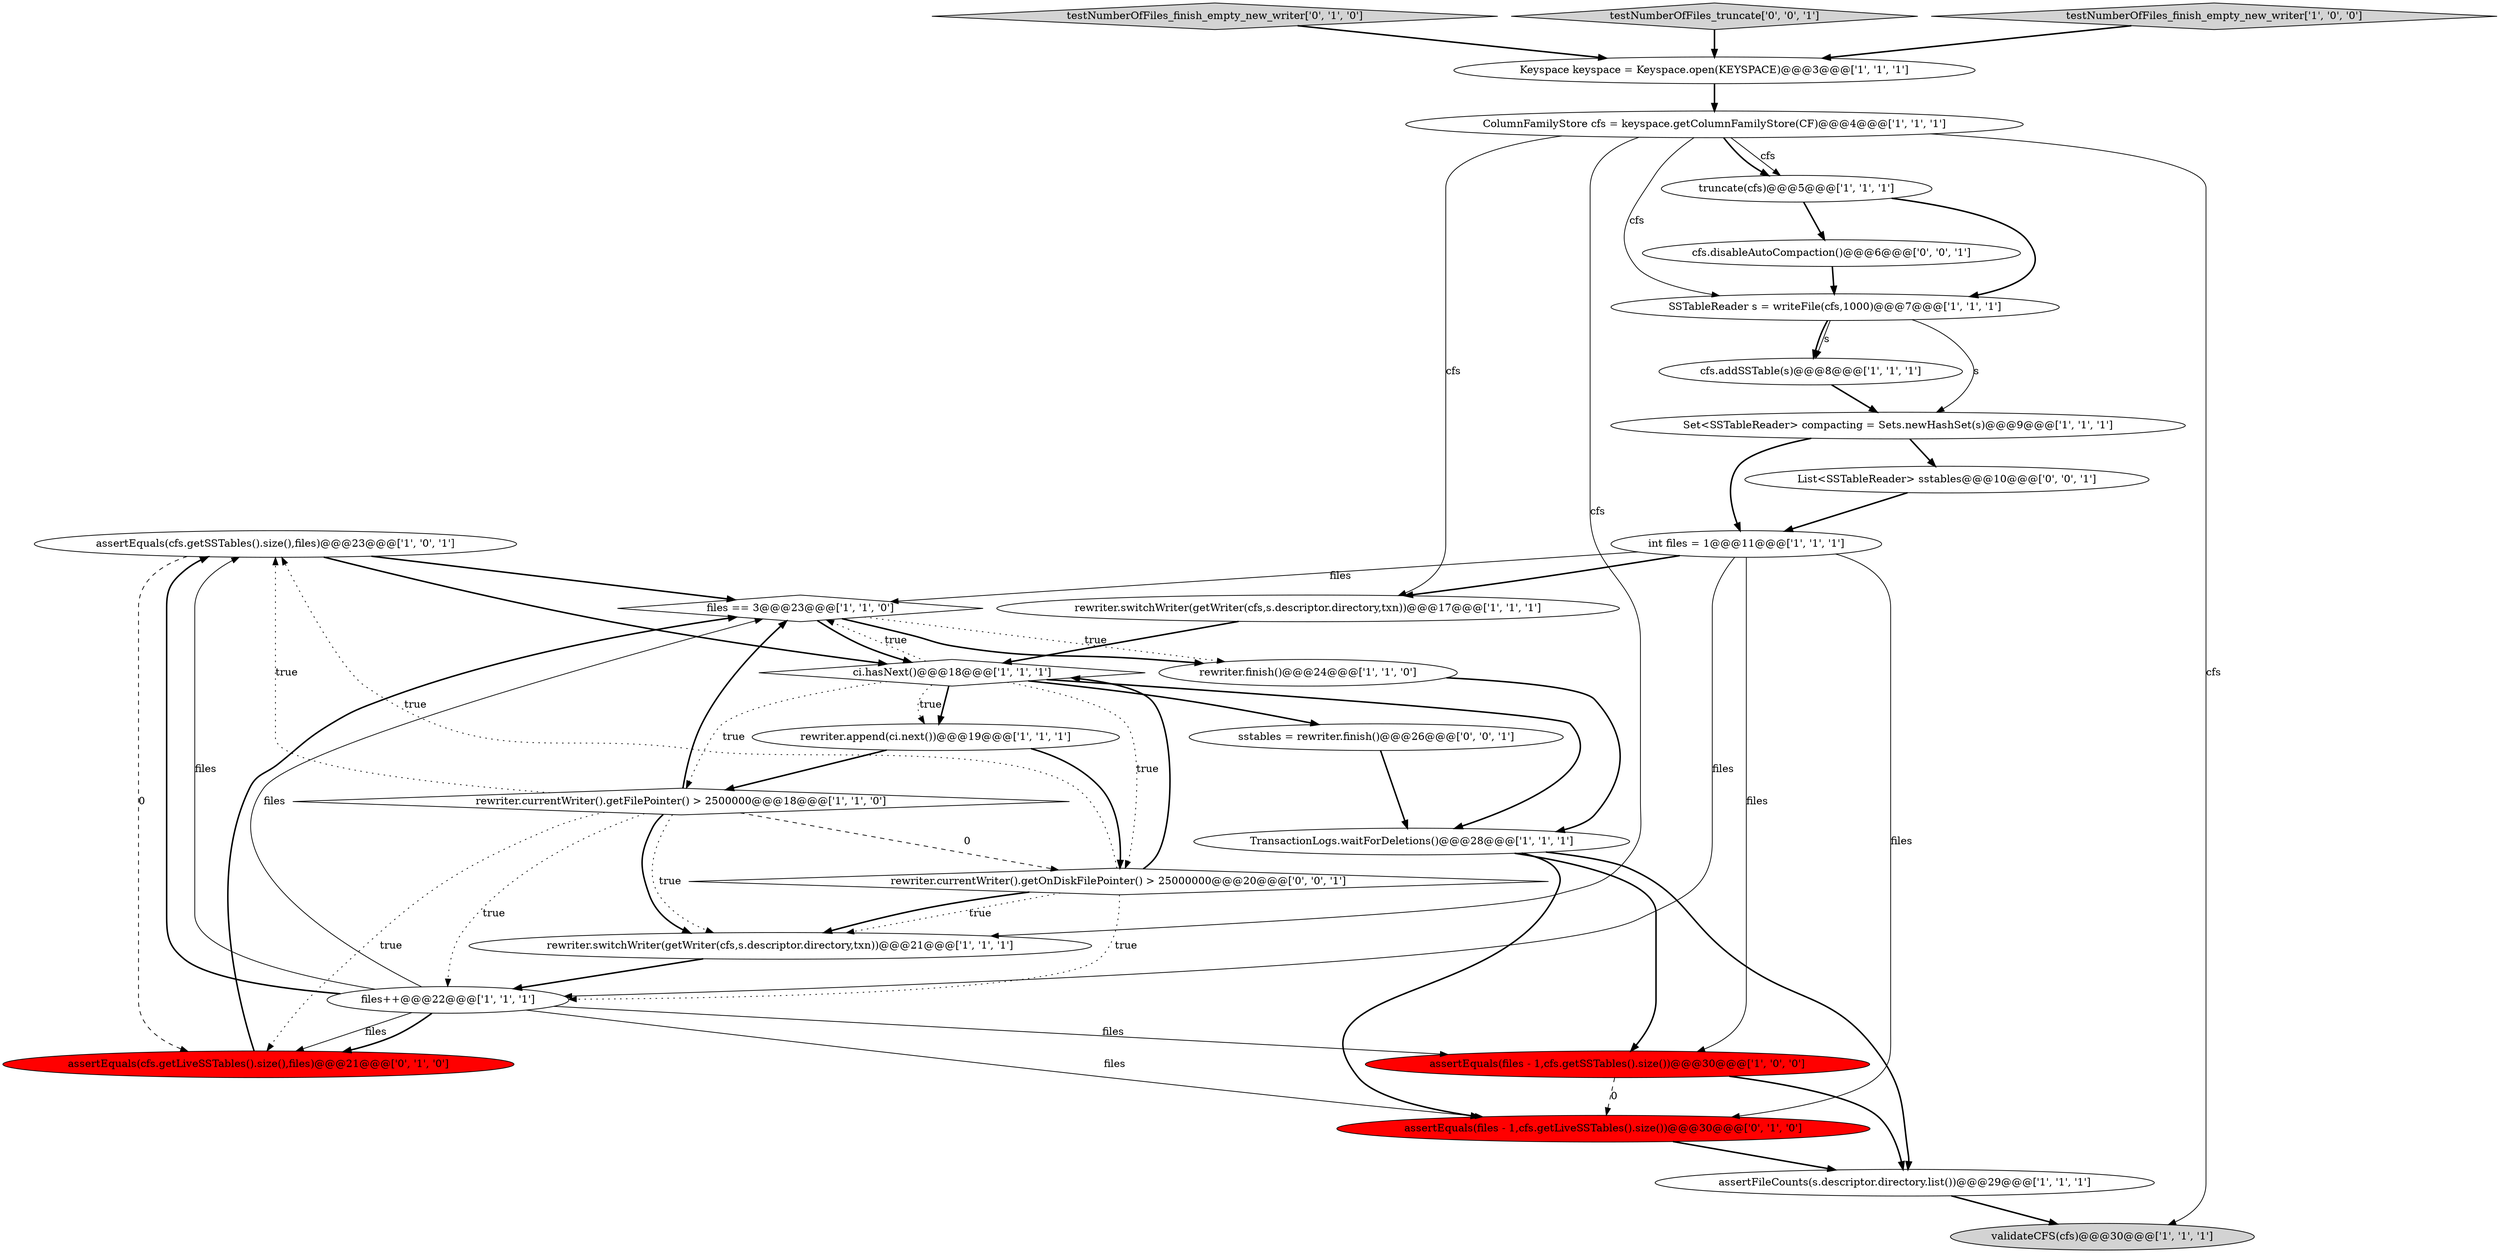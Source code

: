 digraph {
1 [style = filled, label = "assertEquals(cfs.getSSTables().size(),files)@@@23@@@['1', '0', '1']", fillcolor = white, shape = ellipse image = "AAA0AAABBB1BBB"];
7 [style = filled, label = "assertFileCounts(s.descriptor.directory.list())@@@29@@@['1', '1', '1']", fillcolor = white, shape = ellipse image = "AAA0AAABBB1BBB"];
14 [style = filled, label = "Keyspace keyspace = Keyspace.open(KEYSPACE)@@@3@@@['1', '1', '1']", fillcolor = white, shape = ellipse image = "AAA0AAABBB1BBB"];
18 [style = filled, label = "SSTableReader s = writeFile(cfs,1000)@@@7@@@['1', '1', '1']", fillcolor = white, shape = ellipse image = "AAA0AAABBB1BBB"];
8 [style = filled, label = "validateCFS(cfs)@@@30@@@['1', '1', '1']", fillcolor = lightgray, shape = ellipse image = "AAA0AAABBB1BBB"];
6 [style = filled, label = "files == 3@@@23@@@['1', '1', '0']", fillcolor = white, shape = diamond image = "AAA0AAABBB1BBB"];
12 [style = filled, label = "truncate(cfs)@@@5@@@['1', '1', '1']", fillcolor = white, shape = ellipse image = "AAA0AAABBB1BBB"];
5 [style = filled, label = "ci.hasNext()@@@18@@@['1', '1', '1']", fillcolor = white, shape = diamond image = "AAA0AAABBB1BBB"];
21 [style = filled, label = "testNumberOfFiles_finish_empty_new_writer['0', '1', '0']", fillcolor = lightgray, shape = diamond image = "AAA0AAABBB2BBB"];
4 [style = filled, label = "assertEquals(files - 1,cfs.getSSTables().size())@@@30@@@['1', '0', '0']", fillcolor = red, shape = ellipse image = "AAA1AAABBB1BBB"];
0 [style = filled, label = "int files = 1@@@11@@@['1', '1', '1']", fillcolor = white, shape = ellipse image = "AAA0AAABBB1BBB"];
17 [style = filled, label = "files++@@@22@@@['1', '1', '1']", fillcolor = white, shape = ellipse image = "AAA0AAABBB1BBB"];
11 [style = filled, label = "rewriter.append(ci.next())@@@19@@@['1', '1', '1']", fillcolor = white, shape = ellipse image = "AAA0AAABBB1BBB"];
9 [style = filled, label = "ColumnFamilyStore cfs = keyspace.getColumnFamilyStore(CF)@@@4@@@['1', '1', '1']", fillcolor = white, shape = ellipse image = "AAA0AAABBB1BBB"];
19 [style = filled, label = "rewriter.switchWriter(getWriter(cfs,s.descriptor.directory,txn))@@@21@@@['1', '1', '1']", fillcolor = white, shape = ellipse image = "AAA0AAABBB1BBB"];
27 [style = filled, label = "List<SSTableReader> sstables@@@10@@@['0', '0', '1']", fillcolor = white, shape = ellipse image = "AAA0AAABBB3BBB"];
28 [style = filled, label = "sstables = rewriter.finish()@@@26@@@['0', '0', '1']", fillcolor = white, shape = ellipse image = "AAA0AAABBB3BBB"];
25 [style = filled, label = "testNumberOfFiles_truncate['0', '0', '1']", fillcolor = lightgray, shape = diamond image = "AAA0AAABBB3BBB"];
26 [style = filled, label = "rewriter.currentWriter().getOnDiskFilePointer() > 25000000@@@20@@@['0', '0', '1']", fillcolor = white, shape = diamond image = "AAA0AAABBB3BBB"];
15 [style = filled, label = "testNumberOfFiles_finish_empty_new_writer['1', '0', '0']", fillcolor = lightgray, shape = diamond image = "AAA0AAABBB1BBB"];
10 [style = filled, label = "rewriter.switchWriter(getWriter(cfs,s.descriptor.directory,txn))@@@17@@@['1', '1', '1']", fillcolor = white, shape = ellipse image = "AAA0AAABBB1BBB"];
23 [style = filled, label = "assertEquals(files - 1,cfs.getLiveSSTables().size())@@@30@@@['0', '1', '0']", fillcolor = red, shape = ellipse image = "AAA1AAABBB2BBB"];
20 [style = filled, label = "cfs.addSSTable(s)@@@8@@@['1', '1', '1']", fillcolor = white, shape = ellipse image = "AAA0AAABBB1BBB"];
16 [style = filled, label = "rewriter.currentWriter().getFilePointer() > 2500000@@@18@@@['1', '1', '0']", fillcolor = white, shape = diamond image = "AAA0AAABBB1BBB"];
3 [style = filled, label = "rewriter.finish()@@@24@@@['1', '1', '0']", fillcolor = white, shape = ellipse image = "AAA0AAABBB1BBB"];
13 [style = filled, label = "TransactionLogs.waitForDeletions()@@@28@@@['1', '1', '1']", fillcolor = white, shape = ellipse image = "AAA0AAABBB1BBB"];
24 [style = filled, label = "cfs.disableAutoCompaction()@@@6@@@['0', '0', '1']", fillcolor = white, shape = ellipse image = "AAA0AAABBB3BBB"];
22 [style = filled, label = "assertEquals(cfs.getLiveSSTables().size(),files)@@@21@@@['0', '1', '0']", fillcolor = red, shape = ellipse image = "AAA1AAABBB2BBB"];
2 [style = filled, label = "Set<SSTableReader> compacting = Sets.newHashSet(s)@@@9@@@['1', '1', '1']", fillcolor = white, shape = ellipse image = "AAA0AAABBB1BBB"];
1->5 [style = bold, label=""];
18->20 [style = solid, label="s"];
11->16 [style = bold, label=""];
6->3 [style = bold, label=""];
16->19 [style = dotted, label="true"];
17->1 [style = bold, label=""];
15->14 [style = bold, label=""];
27->0 [style = bold, label=""];
17->23 [style = solid, label="files"];
26->5 [style = bold, label=""];
16->6 [style = bold, label=""];
17->6 [style = solid, label="files"];
16->17 [style = dotted, label="true"];
9->12 [style = solid, label="cfs"];
17->22 [style = solid, label="files"];
5->6 [style = dotted, label="true"];
0->4 [style = solid, label="files"];
28->13 [style = bold, label=""];
26->19 [style = dotted, label="true"];
19->17 [style = bold, label=""];
25->14 [style = bold, label=""];
12->24 [style = bold, label=""];
16->22 [style = dotted, label="true"];
16->19 [style = bold, label=""];
7->8 [style = bold, label=""];
17->22 [style = bold, label=""];
24->18 [style = bold, label=""];
5->28 [style = bold, label=""];
26->19 [style = bold, label=""];
18->2 [style = solid, label="s"];
17->1 [style = solid, label="files"];
4->7 [style = bold, label=""];
9->8 [style = solid, label="cfs"];
1->22 [style = dashed, label="0"];
20->2 [style = bold, label=""];
16->26 [style = dashed, label="0"];
11->26 [style = bold, label=""];
6->5 [style = bold, label=""];
18->20 [style = bold, label=""];
0->10 [style = bold, label=""];
2->0 [style = bold, label=""];
1->6 [style = bold, label=""];
5->11 [style = dotted, label="true"];
10->5 [style = bold, label=""];
0->6 [style = solid, label="files"];
16->1 [style = dotted, label="true"];
13->7 [style = bold, label=""];
26->17 [style = dotted, label="true"];
5->13 [style = bold, label=""];
26->1 [style = dotted, label="true"];
12->18 [style = bold, label=""];
5->16 [style = dotted, label="true"];
13->23 [style = bold, label=""];
3->13 [style = bold, label=""];
2->27 [style = bold, label=""];
5->26 [style = dotted, label="true"];
14->9 [style = bold, label=""];
5->11 [style = bold, label=""];
23->7 [style = bold, label=""];
9->12 [style = bold, label=""];
9->19 [style = solid, label="cfs"];
9->10 [style = solid, label="cfs"];
0->17 [style = solid, label="files"];
6->3 [style = dotted, label="true"];
4->23 [style = dashed, label="0"];
9->18 [style = solid, label="cfs"];
17->4 [style = solid, label="files"];
0->23 [style = solid, label="files"];
22->6 [style = bold, label=""];
21->14 [style = bold, label=""];
13->4 [style = bold, label=""];
}
